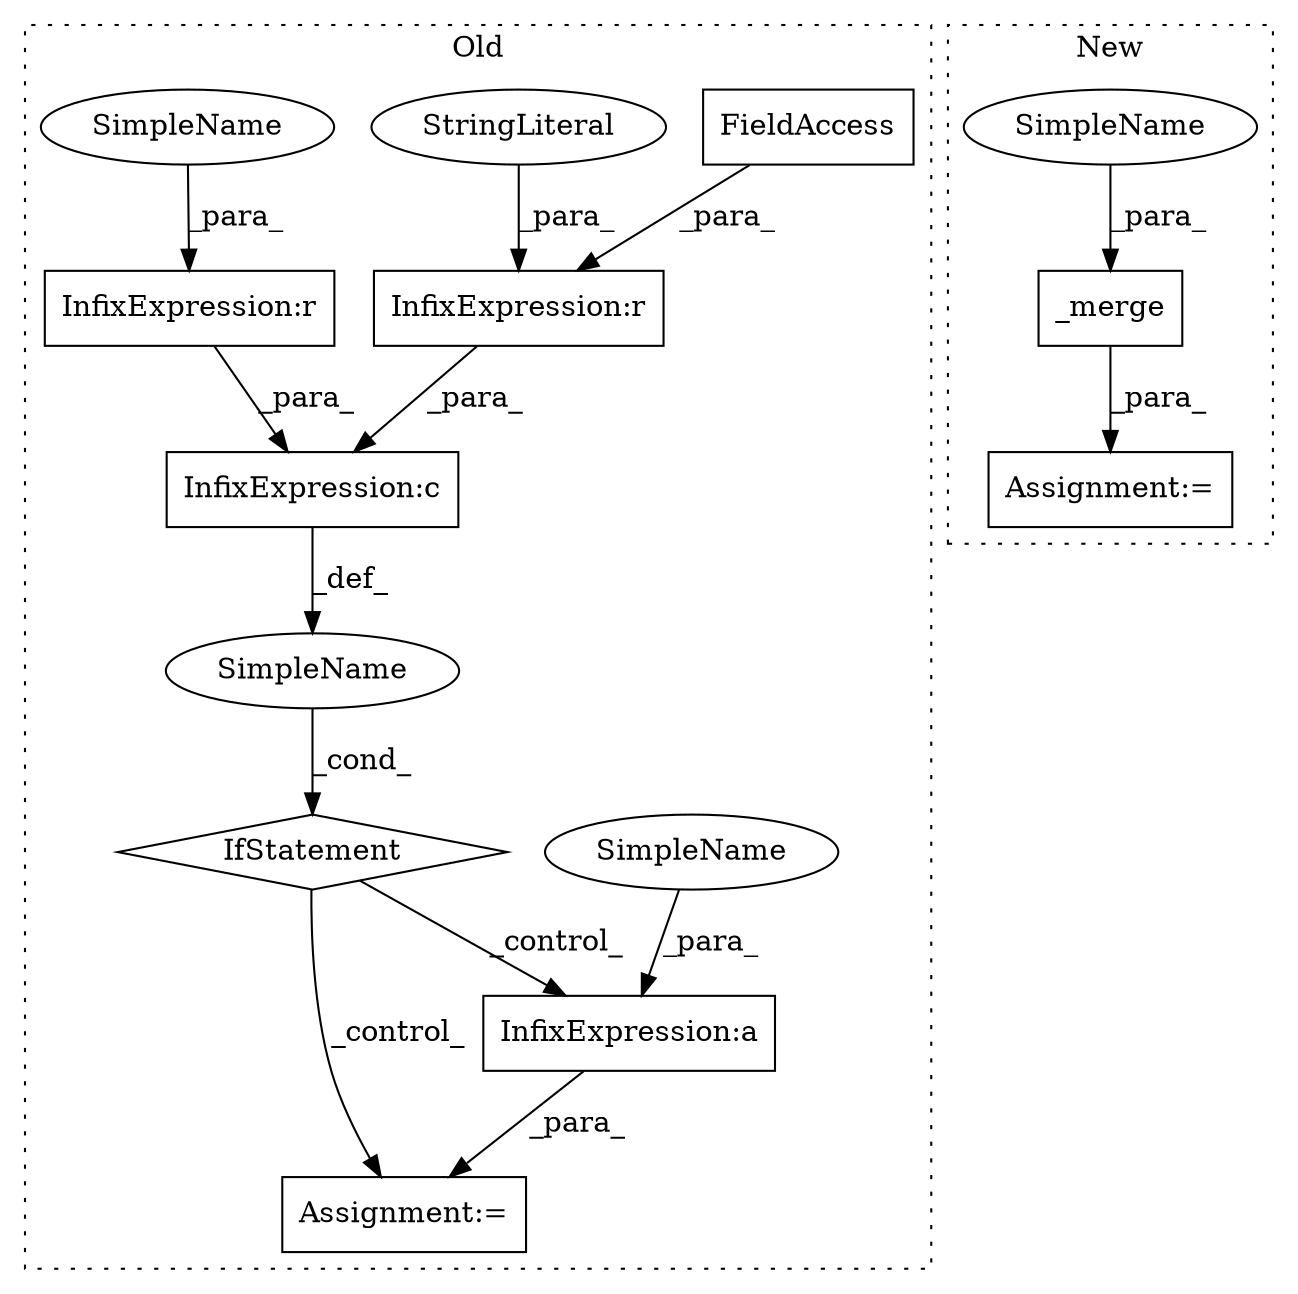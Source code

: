 digraph G {
subgraph cluster0 {
1 [label="IfStatement" a="25" s="61901,61946" l="4,2" shape="diamond"];
4 [label="InfixExpression:a" a="27" s="61964" l="3" shape="box"];
5 [label="InfixExpression:r" a="27" s="61936" l="4" shape="box"];
6 [label="InfixExpression:r" a="27" s="61907" l="4" shape="box"];
7 [label="InfixExpression:c" a="27" s="61916" l="4" shape="box"];
8 [label="FieldAccess" a="22" s="61921" l="15" shape="box"];
9 [label="SimpleName" a="42" s="" l="" shape="ellipse"];
10 [label="Assignment:=" a="7" s="61961" l="1" shape="box"];
11 [label="StringLiteral" a="45" s="61940" l="5" shape="ellipse"];
12 [label="SimpleName" a="42" s="61967" l="1" shape="ellipse"];
13 [label="SimpleName" a="42" s="61906" l="1" shape="ellipse"];
label = "Old";
style="dotted";
}
subgraph cluster1 {
2 [label="_merge" a="32" s="62584,62594" l="7,1" shape="box"];
3 [label="Assignment:=" a="7" s="62578" l="1" shape="box"];
14 [label="SimpleName" a="42" s="62593" l="1" shape="ellipse"];
label = "New";
style="dotted";
}
1 -> 4 [label="_control_"];
1 -> 10 [label="_control_"];
2 -> 3 [label="_para_"];
4 -> 10 [label="_para_"];
5 -> 7 [label="_para_"];
6 -> 7 [label="_para_"];
7 -> 9 [label="_def_"];
8 -> 5 [label="_para_"];
9 -> 1 [label="_cond_"];
11 -> 5 [label="_para_"];
12 -> 4 [label="_para_"];
13 -> 6 [label="_para_"];
14 -> 2 [label="_para_"];
}